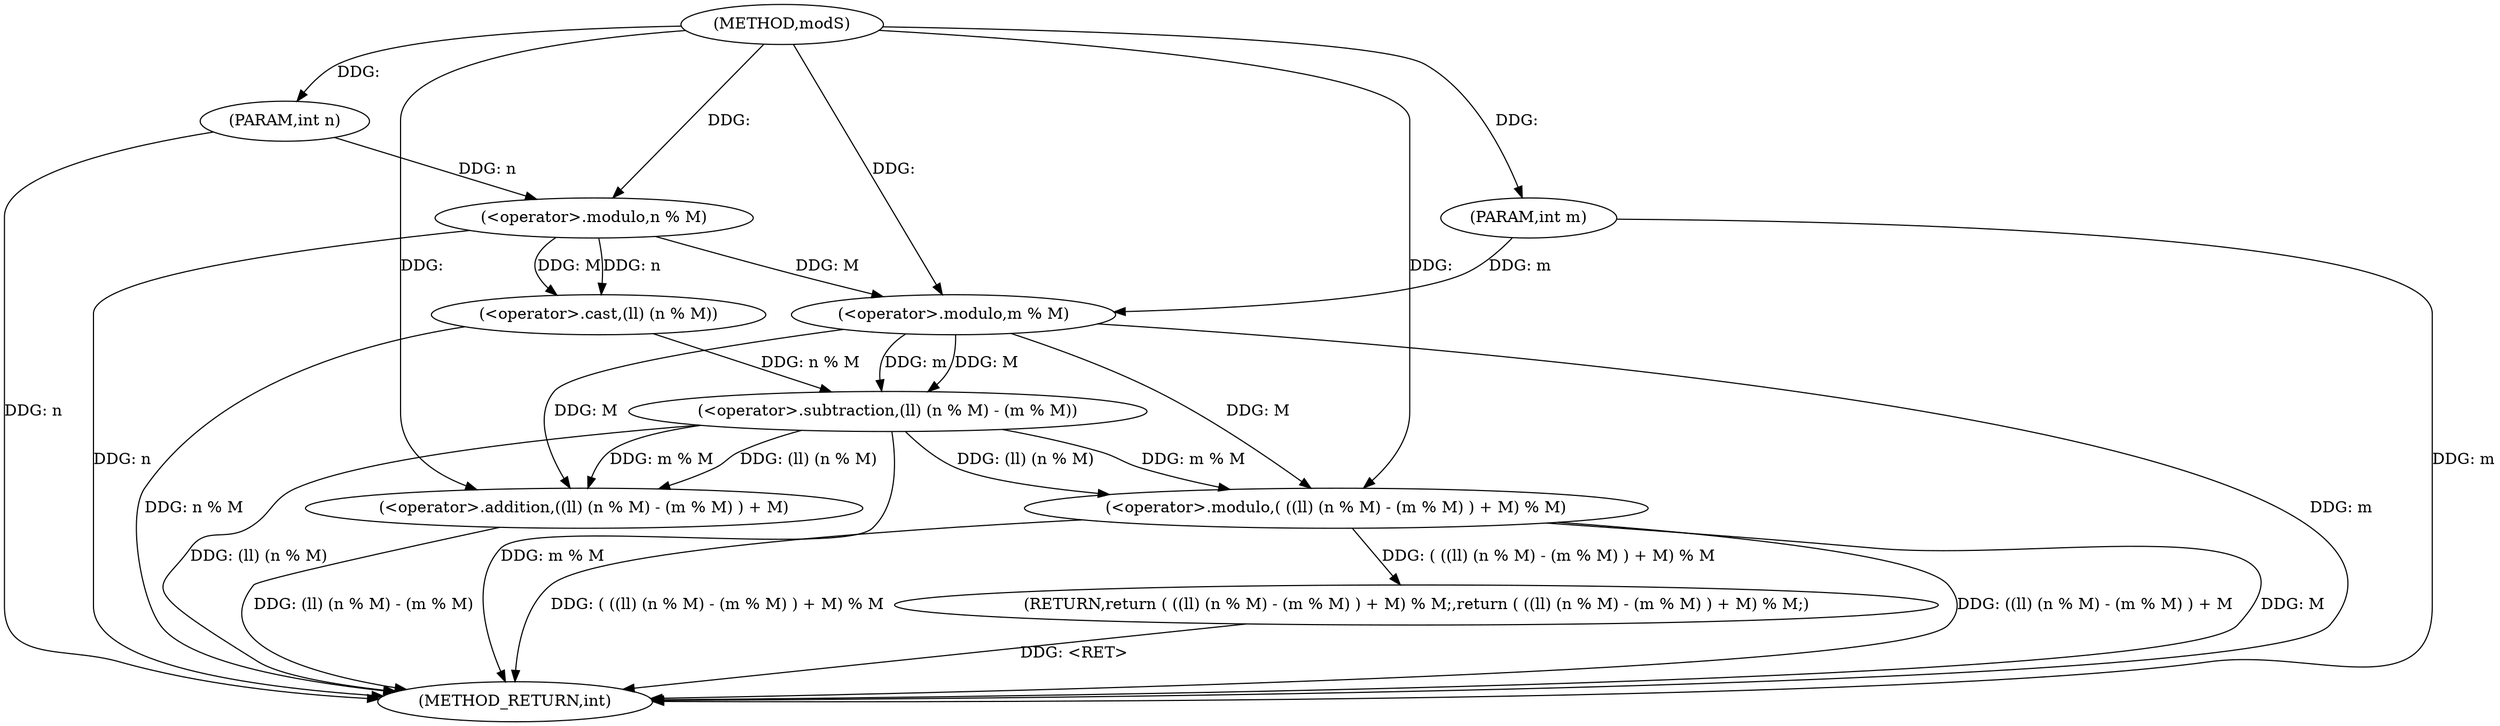 digraph "modS" {  
"1000189" [label = "(METHOD,modS)" ]
"1000207" [label = "(METHOD_RETURN,int)" ]
"1000190" [label = "(PARAM,int n)" ]
"1000191" [label = "(PARAM,int m)" ]
"1000193" [label = "(RETURN,return ( ((ll) (n % M) - (m % M) ) + M) % M;,return ( ((ll) (n % M) - (m % M) ) + M) % M;)" ]
"1000194" [label = "(<operator>.modulo,( ((ll) (n % M) - (m % M) ) + M) % M)" ]
"1000195" [label = "(<operator>.addition,((ll) (n % M) - (m % M) ) + M)" ]
"1000196" [label = "(<operator>.subtraction,(ll) (n % M) - (m % M))" ]
"1000197" [label = "(<operator>.cast,(ll) (n % M))" ]
"1000202" [label = "(<operator>.modulo,m % M)" ]
"1000199" [label = "(<operator>.modulo,n % M)" ]
  "1000193" -> "1000207"  [ label = "DDG: <RET>"] 
  "1000190" -> "1000207"  [ label = "DDG: n"] 
  "1000191" -> "1000207"  [ label = "DDG: m"] 
  "1000199" -> "1000207"  [ label = "DDG: n"] 
  "1000197" -> "1000207"  [ label = "DDG: n % M"] 
  "1000196" -> "1000207"  [ label = "DDG: (ll) (n % M)"] 
  "1000202" -> "1000207"  [ label = "DDG: m"] 
  "1000196" -> "1000207"  [ label = "DDG: m % M"] 
  "1000195" -> "1000207"  [ label = "DDG: (ll) (n % M) - (m % M)"] 
  "1000194" -> "1000207"  [ label = "DDG: ((ll) (n % M) - (m % M) ) + M"] 
  "1000194" -> "1000207"  [ label = "DDG: M"] 
  "1000194" -> "1000207"  [ label = "DDG: ( ((ll) (n % M) - (m % M) ) + M) % M"] 
  "1000189" -> "1000190"  [ label = "DDG: "] 
  "1000189" -> "1000191"  [ label = "DDG: "] 
  "1000194" -> "1000193"  [ label = "DDG: ( ((ll) (n % M) - (m % M) ) + M) % M"] 
  "1000202" -> "1000194"  [ label = "DDG: M"] 
  "1000189" -> "1000194"  [ label = "DDG: "] 
  "1000196" -> "1000194"  [ label = "DDG: m % M"] 
  "1000196" -> "1000194"  [ label = "DDG: (ll) (n % M)"] 
  "1000196" -> "1000195"  [ label = "DDG: m % M"] 
  "1000196" -> "1000195"  [ label = "DDG: (ll) (n % M)"] 
  "1000202" -> "1000195"  [ label = "DDG: M"] 
  "1000189" -> "1000195"  [ label = "DDG: "] 
  "1000197" -> "1000196"  [ label = "DDG: n % M"] 
  "1000202" -> "1000196"  [ label = "DDG: m"] 
  "1000202" -> "1000196"  [ label = "DDG: M"] 
  "1000199" -> "1000197"  [ label = "DDG: M"] 
  "1000199" -> "1000197"  [ label = "DDG: n"] 
  "1000191" -> "1000202"  [ label = "DDG: m"] 
  "1000189" -> "1000202"  [ label = "DDG: "] 
  "1000199" -> "1000202"  [ label = "DDG: M"] 
  "1000190" -> "1000199"  [ label = "DDG: n"] 
  "1000189" -> "1000199"  [ label = "DDG: "] 
}
